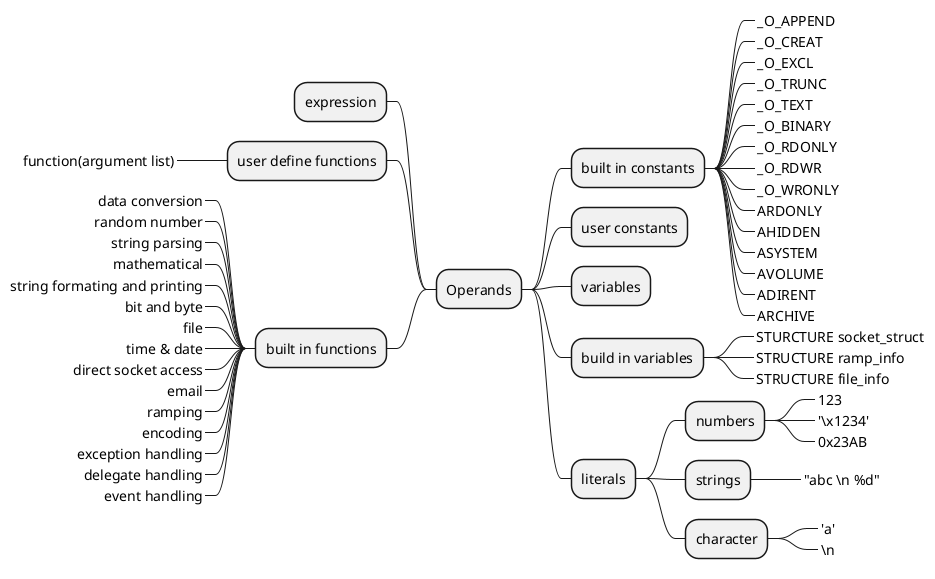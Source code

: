 @startmindmap
+ Operands
++ built in constants
+++_ _O_APPEND
+++_ _O_CREAT
+++_ _O_EXCL
+++_ _O_TRUNC
+++_ _O_TEXT
+++_ _O_BINARY
+++_ _O_RDONLY
+++_ _O_RDWR
+++_ _O_WRONLY
+++_ ARDONLY
+++_ AHIDDEN
+++_ ASYSTEM
+++_ AVOLUME
+++_ ADIRENT
+++_ ARCHIVE
++ user constants
++ variables
++ build in variables
+++_ STURCTURE socket_struct
+++_ STRUCTURE ramp_info
+++_ STRUCTURE file_info
++ literals
+++ numbers
++++_ 123
++++_ '\x1234'
++++_ 0x23AB
+++ strings
++++_ "abc \\n %d"
+++ character
++++_ 'a'
++++_ \\n
-- expression
-- user define functions
---_ function(argument list)
-- built in functions
---_ data conversion
---_ random number
---_ string parsing
---_ mathematical
---_ string formating and printing
---_ bit and byte
---_ file
---_ time & date
---_ direct socket access
---_ email
---_ ramping
---_ encoding
---_ exception handling
---_ delegate handling
---_ event handling
@endmindmap